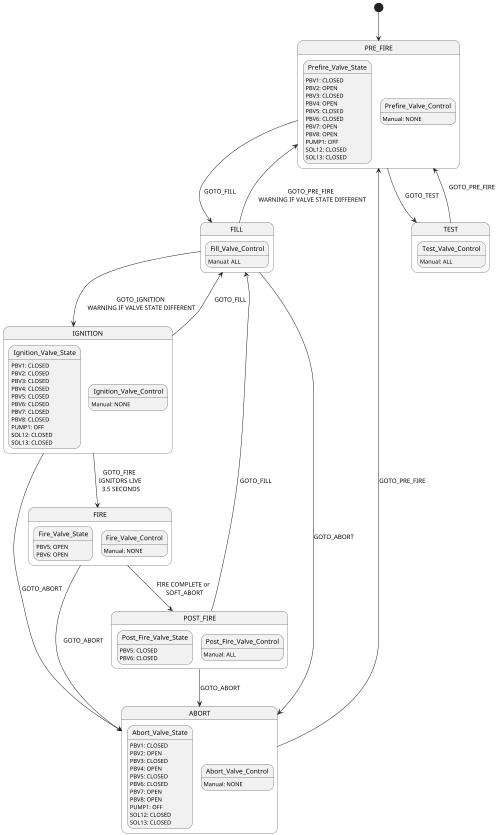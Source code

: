 @startuml stateMachine
scale 500 width
[*] --> PRE_FIRE
PRE_FIRE --> FILL : GOTO_FILL \n
PRE_FIRE --> TEST : GOTO_TEST
FILL --> IGNITION : \n GOTO_IGNITION \n WARNING IF VALVE STATE DIFFERENT
FILL --> ABORT : GOTO_ABORT
FILL --> PRE_FIRE : GOTO_PRE_FIRE \n WARNING IF VALVE STATE DIFFERENT
IGNITION --> FIRE : GOTO_FIRE \n IGNITORS LIVE \n 3.5 SECONDS
IGNITION --> ABORT : GOTO_ABORT
IGNITION --> FILL : GOTO_FILL
FIRE --> ABORT : GOTO_ABORT
FIRE --> POST_FIRE : FIRE COMPLETE or \n SOFT_ABORT
POST_FIRE --> FILL : GOTO_FILL
POST_FIRE --> ABORT : GOTO_ABORT
ABORT --> PRE_FIRE : GOTO_PRE_FIRE
TEST --> PRE_FIRE : GOTO_PRE_FIRE \n\n
 
state PRE_FIRE {
  state Prefire_Valve_State: PBV1: CLOSED
  state Prefire_Valve_State: PBV2: OPEN
  state Prefire_Valve_State: PBV3: CLOSED
  state Prefire_Valve_State: PBV4: OPEN
  state Prefire_Valve_State: PBV5: CLOSED
  state Prefire_Valve_State: PBV6: CLOSED
  state Prefire_Valve_State: PBV7: OPEN
  state Prefire_Valve_State: PBV8: OPEN
  state Prefire_Valve_State: PUMP1: OFF
  state Prefire_Valve_State: SOL12: CLOSED
  state Prefire_Valve_State: SOL13: CLOSED
 
  state Prefire_Valve_Control
  state Prefire_Valve_Control: Manual: NONE
}
 
state FILL {
  state Fill_Valve_Control
  state Fill_Valve_Control: Manual: ALL
}
 
state IGNITION {
  state Ignition_Valve_State: PBV1: CLOSED
  state Ignition_Valve_State: PBV2: CLOSED
  state Ignition_Valve_State: PBV3: CLOSED
  state Ignition_Valve_State: PBV4: CLOSED
  state Ignition_Valve_State: PBV5: CLOSED
  state Ignition_Valve_State: PBV6: CLOSED
  state Ignition_Valve_State: PBV7: CLOSED
  state Ignition_Valve_State: PBV8: CLOSED
  state Ignition_Valve_State: PUMP1: OFF
  state Ignition_Valve_State: SOL12: CLOSED
  state Ignition_Valve_State: SOL13: CLOSED

  state Ignition_Valve_Control
  state Ignition_Valve_Control: Manual: NONE
}
 
state FIRE {
  state Fire_Valve_State: PBV5: OPEN
  state Fire_Valve_State: PBV6: OPEN

  state Fire_Valve_Control
  state Fire_Valve_Control: Manual: NONE
}

state POST_FIRE {
  state Post_Fire_Valve_State: PBV5: CLOSED
  state Post_Fire_Valve_State: PBV6: CLOSED

  state Post_Fire_Valve_Control
  state Post_Fire_Valve_Control: Manual: ALL
} 
 
state ABORT {
  state Abort_Valve_State: PBV1: CLOSED
  state Abort_Valve_State: PBV2: OPEN
  state Abort_Valve_State: PBV3: CLOSED
  state Abort_Valve_State: PBV4: OPEN
  state Abort_Valve_State: PBV5: CLOSED
  state Abort_Valve_State: PBV6: CLOSED
  state Abort_Valve_State: PBV7: OPEN
  state Abort_Valve_State: PBV8: OPEN
  state Abort_Valve_State: PUMP1: OFF
  state Abort_Valve_State: SOL12: CLOSED
  state Abort_Valve_State: SOL13: CLOSED
 
  state Abort_Valve_Control
  state Abort_Valve_Control: Manual: NONE
}
 
state TEST {
  state Test_Valve_Control
  state Test_Valve_Control: Manual: ALL
}
@enduml